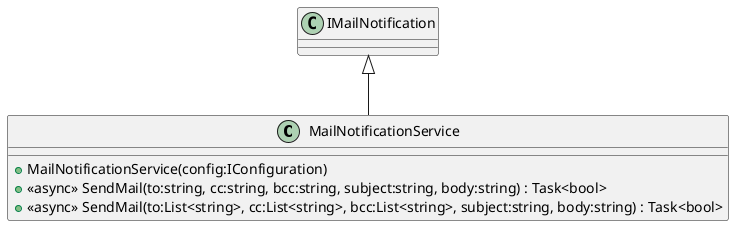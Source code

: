 @startuml
class MailNotificationService {
    + MailNotificationService(config:IConfiguration)
    + <<async>> SendMail(to:string, cc:string, bcc:string, subject:string, body:string) : Task<bool>
    + <<async>> SendMail(to:List<string>, cc:List<string>, bcc:List<string>, subject:string, body:string) : Task<bool>
}
IMailNotification <|-- MailNotificationService
@enduml
